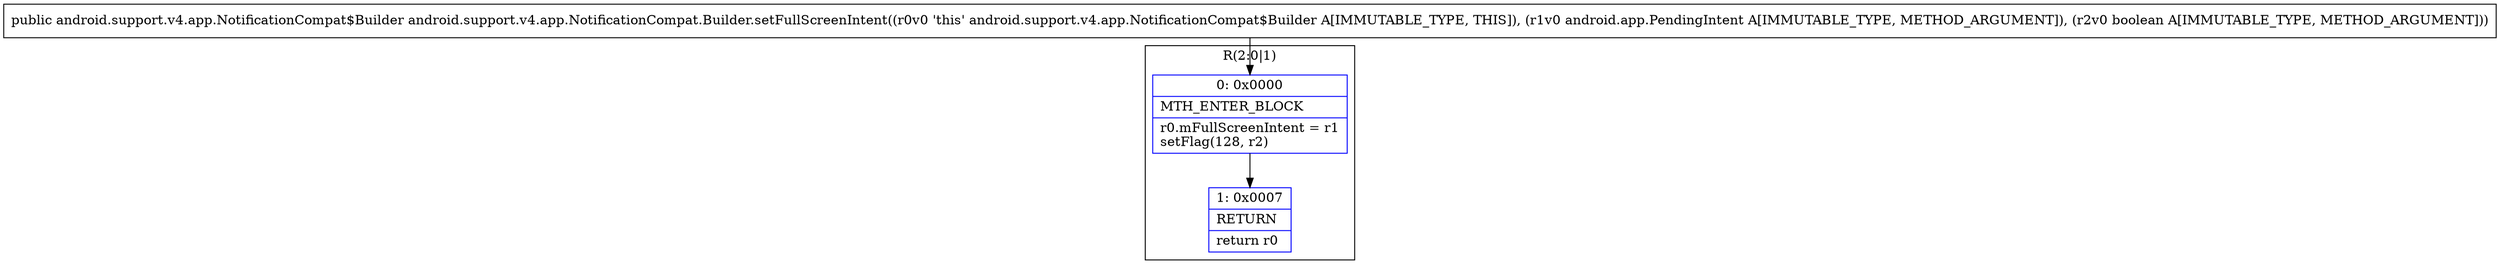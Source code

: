 digraph "CFG forandroid.support.v4.app.NotificationCompat.Builder.setFullScreenIntent(Landroid\/app\/PendingIntent;Z)Landroid\/support\/v4\/app\/NotificationCompat$Builder;" {
subgraph cluster_Region_1671011403 {
label = "R(2:0|1)";
node [shape=record,color=blue];
Node_0 [shape=record,label="{0\:\ 0x0000|MTH_ENTER_BLOCK\l|r0.mFullScreenIntent = r1\lsetFlag(128, r2)\l}"];
Node_1 [shape=record,label="{1\:\ 0x0007|RETURN\l|return r0\l}"];
}
MethodNode[shape=record,label="{public android.support.v4.app.NotificationCompat$Builder android.support.v4.app.NotificationCompat.Builder.setFullScreenIntent((r0v0 'this' android.support.v4.app.NotificationCompat$Builder A[IMMUTABLE_TYPE, THIS]), (r1v0 android.app.PendingIntent A[IMMUTABLE_TYPE, METHOD_ARGUMENT]), (r2v0 boolean A[IMMUTABLE_TYPE, METHOD_ARGUMENT])) }"];
MethodNode -> Node_0;
Node_0 -> Node_1;
}

